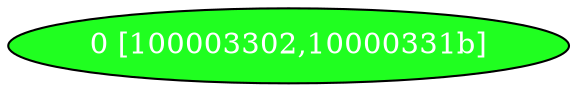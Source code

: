 diGraph hexdump{
	hexdump_0  [style=filled fillcolor="#20FF20" fontcolor="#ffffff" shape=oval label="0 [100003302,10000331b]"]


}